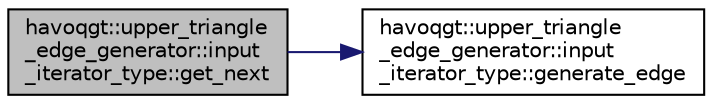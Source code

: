 digraph "havoqgt::upper_triangle_edge_generator::input_iterator_type::get_next"
{
  edge [fontname="Helvetica",fontsize="10",labelfontname="Helvetica",labelfontsize="10"];
  node [fontname="Helvetica",fontsize="10",shape=record];
  rankdir="LR";
  Node1 [label="havoqgt::upper_triangle\l_edge_generator::input\l_iterator_type::get_next",height=0.2,width=0.4,color="black", fillcolor="grey75", style="filled", fontcolor="black"];
  Node1 -> Node2 [color="midnightblue",fontsize="10",style="solid",fontname="Helvetica"];
  Node2 [label="havoqgt::upper_triangle\l_edge_generator::input\l_iterator_type::generate_edge",height=0.2,width=0.4,color="black", fillcolor="white", style="filled",URL="$classhavoqgt_1_1upper__triangle__edge__generator_1_1input__iterator__type.html#a0bb6672767229cfa97a5bc2c2549ff52"];
}
